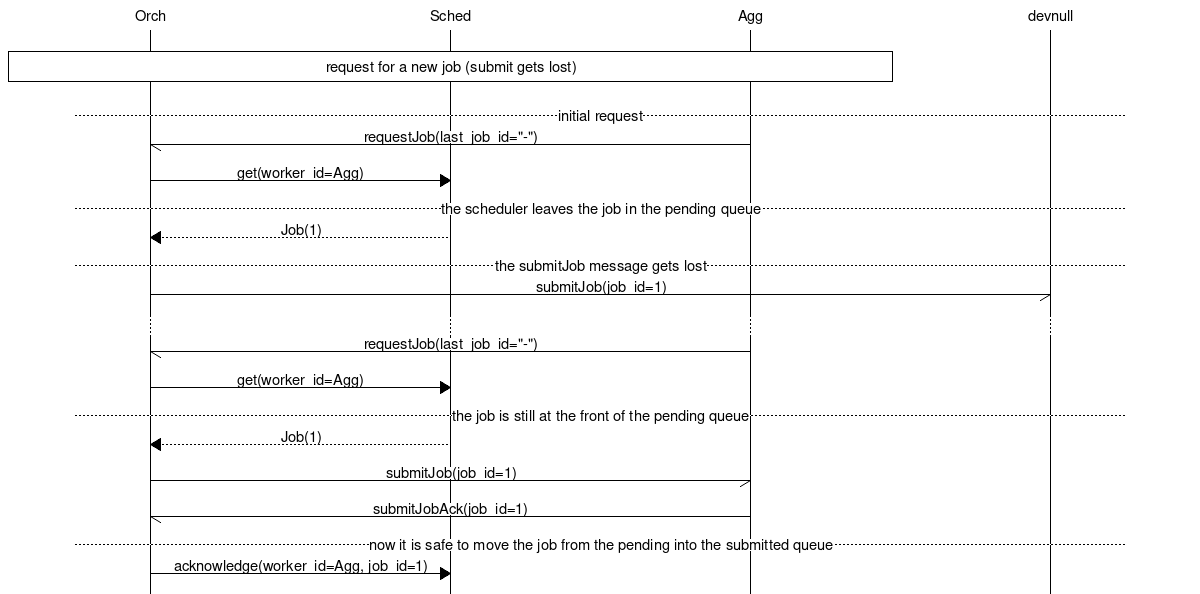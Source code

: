 msc {
  hscale = "2.0";

  Orch, Sched, Agg, devnull;

  |||;
  Orch box Agg [ label = "request for a new job (submit gets lost)" ];
  |||;

  --- [ label = "initial request" ];

  Agg->Orch [ label="requestJob(last_job_id=\"-\")" ];
  Orch=>Sched [ label="get(worker_id=Agg)" ];
  --- [ label = "the scheduler leaves the job in the pending queue" ];
  Sched>>Orch [ label="Job(1)" ];
  --- [ label = "the submitJob message gets lost" ];
  Orch->devnull [ label="submitJob(job_id=1)" ];
  ...;
  Agg->Orch [ label="requestJob(last_job_id=\"-\")" ];
  Orch=>Sched [ label="get(worker_id=Agg)" ];
  --- [ label = "the job is still at the front of the pending queue" ];
  Sched>>Orch [ label="Job(1)" ];
  Orch->Agg [ label="submitJob(job_id=1)" ];
  Agg->Orch [ label="submitJobAck(job_id=1)" ];
  --- [ label = "now it is safe to move the job from the pending into the submitted queue" ];
  Orch=>Sched [ label="acknowledge(worker_id=Agg, job_id=1)" ];
}
